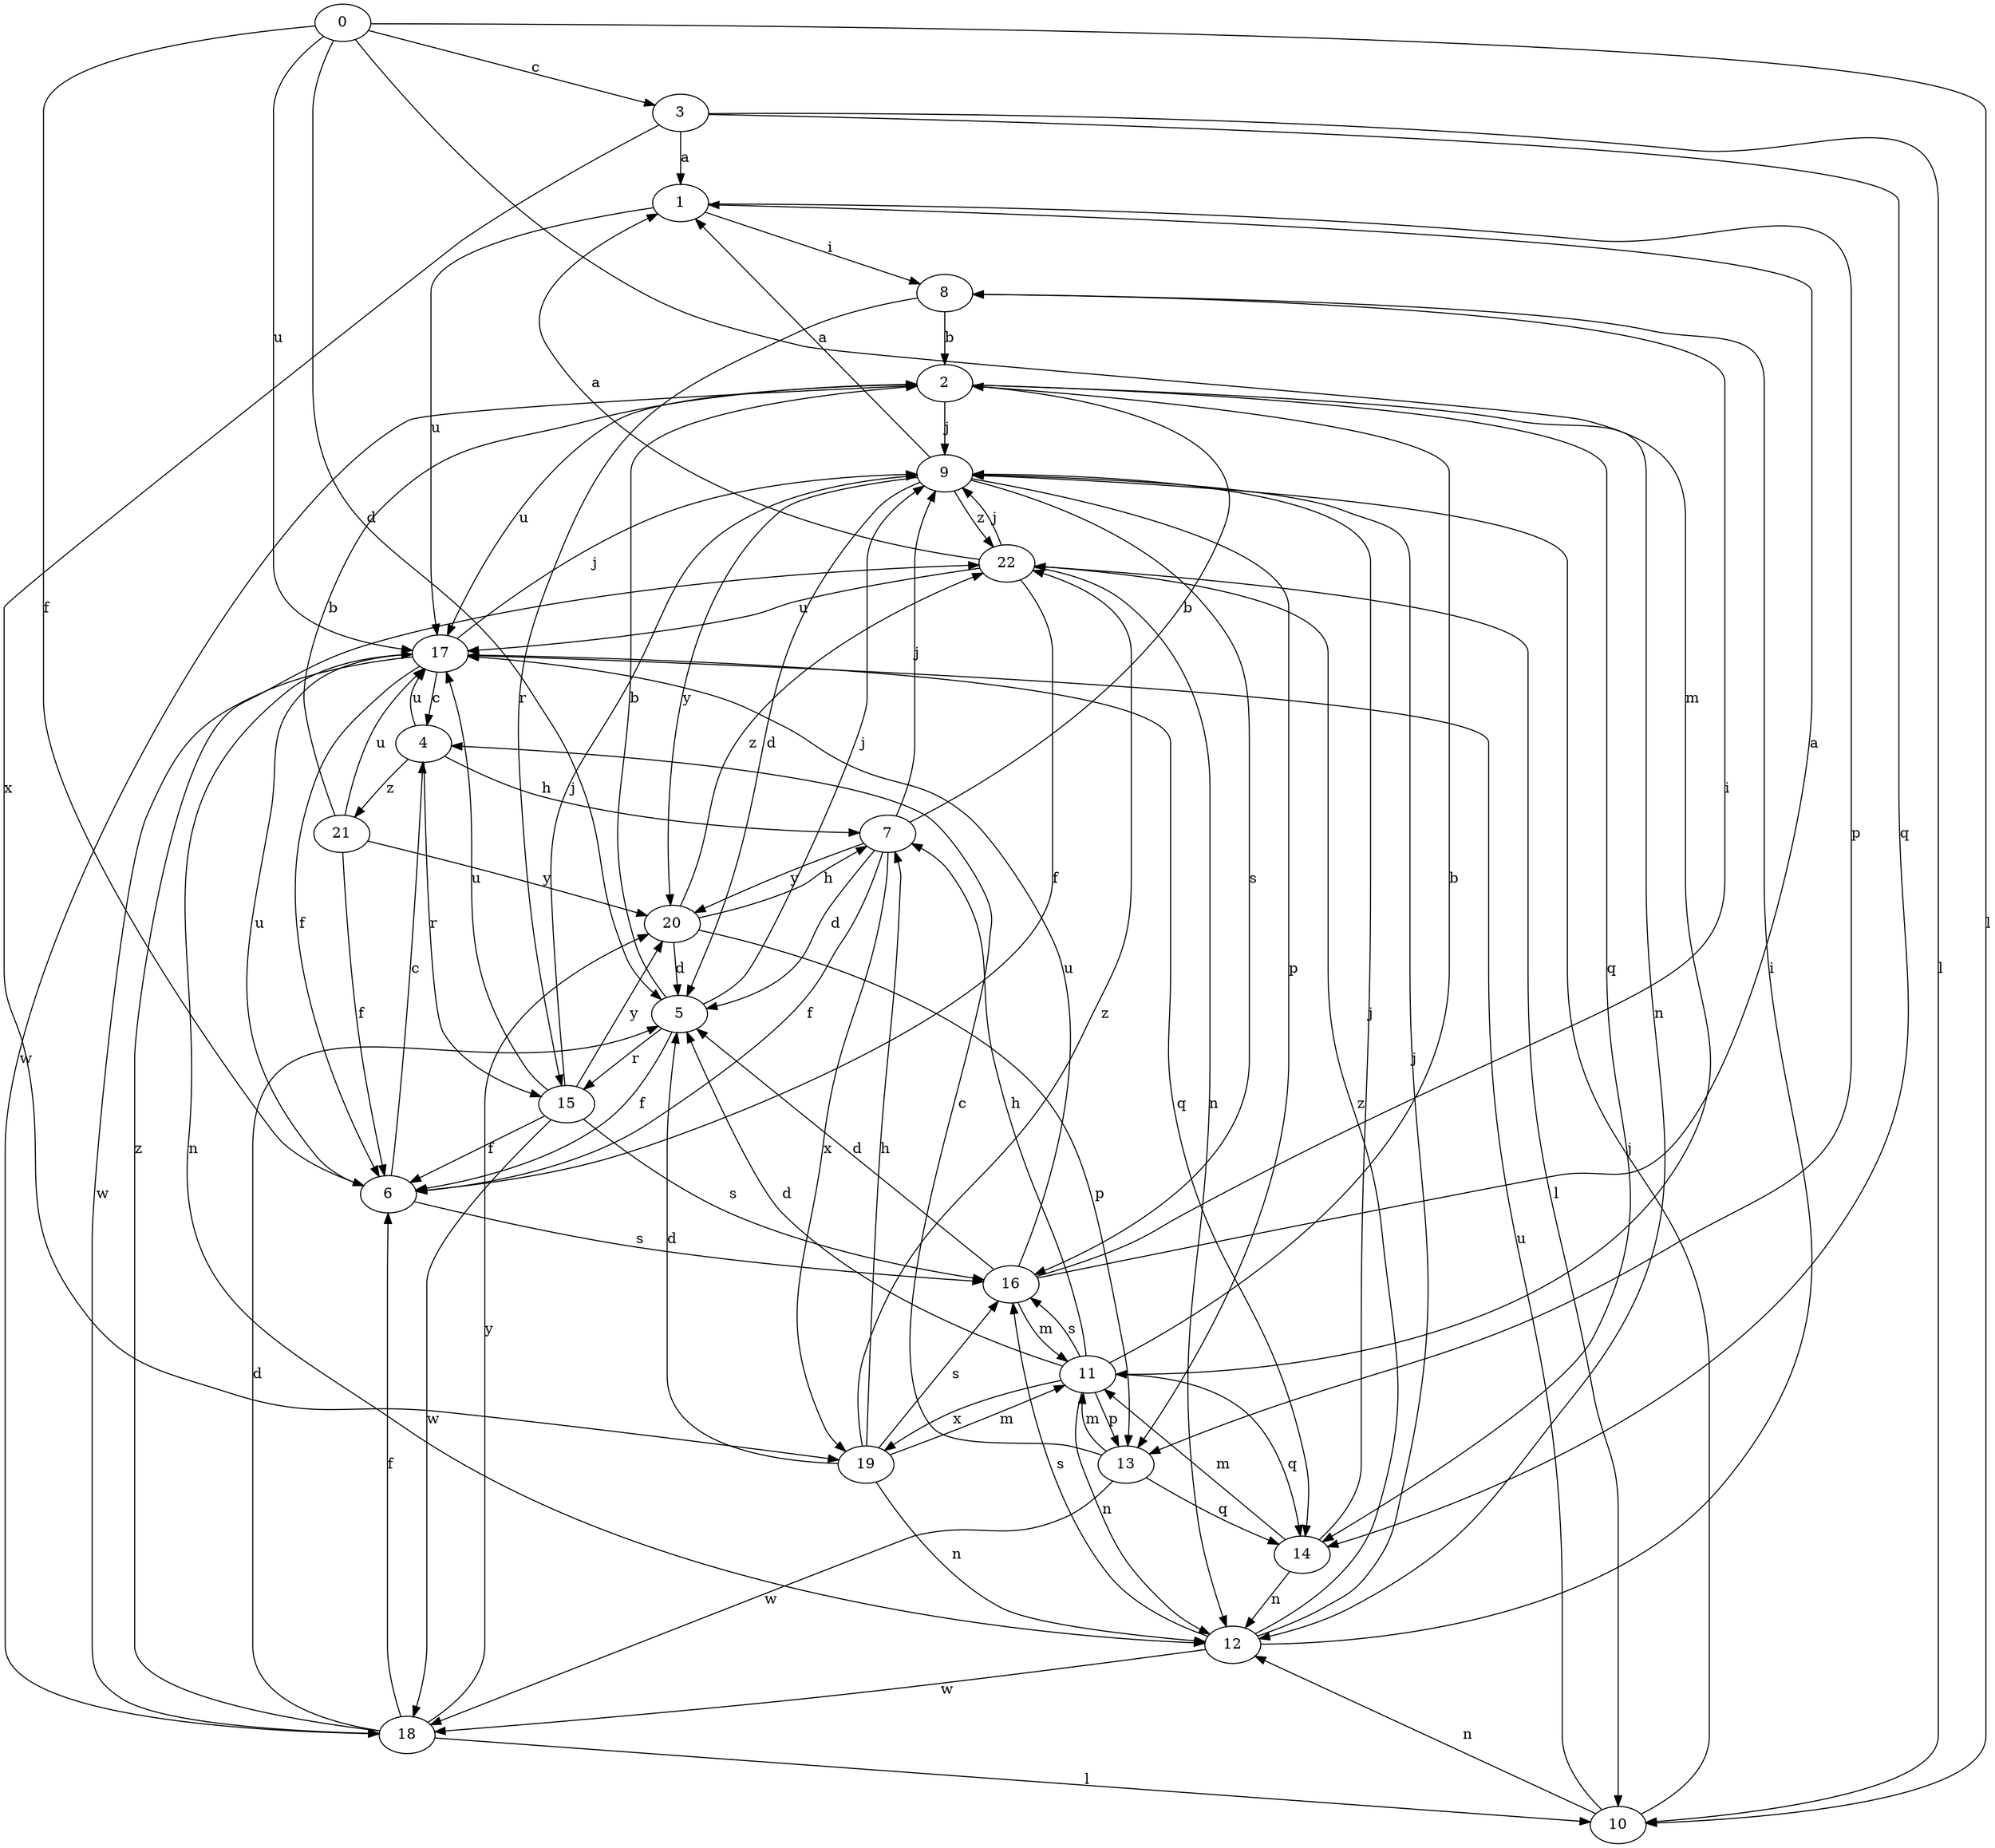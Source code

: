 strict digraph  {
1;
2;
3;
4;
5;
6;
7;
8;
9;
10;
11;
12;
13;
14;
15;
16;
0;
17;
18;
19;
20;
21;
22;
1 -> 8  [label=i];
1 -> 13  [label=p];
1 -> 17  [label=u];
2 -> 9  [label=j];
2 -> 12  [label=n];
2 -> 14  [label=q];
2 -> 17  [label=u];
2 -> 18  [label=w];
3 -> 1  [label=a];
3 -> 10  [label=l];
3 -> 14  [label=q];
3 -> 19  [label=x];
4 -> 7  [label=h];
4 -> 15  [label=r];
4 -> 17  [label=u];
4 -> 21  [label=z];
5 -> 2  [label=b];
5 -> 6  [label=f];
5 -> 9  [label=j];
5 -> 15  [label=r];
6 -> 4  [label=c];
6 -> 16  [label=s];
6 -> 17  [label=u];
7 -> 2  [label=b];
7 -> 5  [label=d];
7 -> 6  [label=f];
7 -> 9  [label=j];
7 -> 19  [label=x];
7 -> 20  [label=y];
8 -> 2  [label=b];
8 -> 15  [label=r];
9 -> 1  [label=a];
9 -> 5  [label=d];
9 -> 13  [label=p];
9 -> 16  [label=s];
9 -> 20  [label=y];
9 -> 22  [label=z];
10 -> 9  [label=j];
10 -> 12  [label=n];
10 -> 17  [label=u];
11 -> 2  [label=b];
11 -> 5  [label=d];
11 -> 7  [label=h];
11 -> 12  [label=n];
11 -> 13  [label=p];
11 -> 14  [label=q];
11 -> 16  [label=s];
11 -> 19  [label=x];
12 -> 8  [label=i];
12 -> 9  [label=j];
12 -> 16  [label=s];
12 -> 18  [label=w];
12 -> 22  [label=z];
13 -> 4  [label=c];
13 -> 11  [label=m];
13 -> 14  [label=q];
13 -> 18  [label=w];
14 -> 9  [label=j];
14 -> 11  [label=m];
14 -> 12  [label=n];
15 -> 6  [label=f];
15 -> 9  [label=j];
15 -> 16  [label=s];
15 -> 17  [label=u];
15 -> 18  [label=w];
15 -> 20  [label=y];
16 -> 1  [label=a];
16 -> 5  [label=d];
16 -> 8  [label=i];
16 -> 11  [label=m];
16 -> 17  [label=u];
0 -> 3  [label=c];
0 -> 5  [label=d];
0 -> 6  [label=f];
0 -> 10  [label=l];
0 -> 11  [label=m];
0 -> 17  [label=u];
17 -> 4  [label=c];
17 -> 6  [label=f];
17 -> 9  [label=j];
17 -> 12  [label=n];
17 -> 14  [label=q];
17 -> 18  [label=w];
18 -> 5  [label=d];
18 -> 6  [label=f];
18 -> 10  [label=l];
18 -> 20  [label=y];
18 -> 22  [label=z];
19 -> 5  [label=d];
19 -> 7  [label=h];
19 -> 11  [label=m];
19 -> 12  [label=n];
19 -> 16  [label=s];
19 -> 22  [label=z];
20 -> 5  [label=d];
20 -> 7  [label=h];
20 -> 13  [label=p];
20 -> 22  [label=z];
21 -> 2  [label=b];
21 -> 6  [label=f];
21 -> 17  [label=u];
21 -> 20  [label=y];
22 -> 1  [label=a];
22 -> 6  [label=f];
22 -> 9  [label=j];
22 -> 10  [label=l];
22 -> 12  [label=n];
22 -> 17  [label=u];
}
